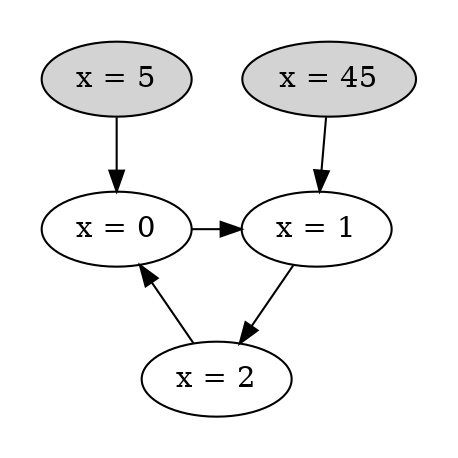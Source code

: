 strict digraph DiskGraph {
nodesep=0.35;
subgraph cluster_graph {
color="white";
4923445692854152869 [label="x = 5",style = filled]
-7468425565063145670 [label="x = 45",style = filled]
4923445692854152869 -> 8132692779957249086 [label="",color="black",fontcolor="black"];
8132692779957249086 [label="x = 0"];
-7468425565063145670 -> -6230161439325923452 [label="",color="black",fontcolor="black"];
-6230161439325923452 [label="x = 1"];
8132692779957249086 -> -6230161439325923452 [label="",color="black",fontcolor="black"];
-6230161439325923452 -> -5039642576729477619 [label="",color="black",fontcolor="black"];
-5039642576729477619 [label="x = 2"];
-5039642576729477619 -> 8132692779957249086 [label="",color="black",fontcolor="black"];
{rank = same; -7468425565063145670;4923445692854152869;}
{rank = same; 8132692779957249086;-6230161439325923452;}
{rank = same; -5039642576729477619;}
}
}